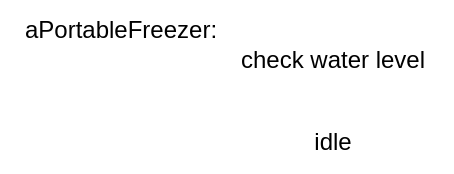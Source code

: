 <mxfile version="25.0.3">
  <diagram name="Page-1" id="HGCCcsvrsybB-u4pb52O">
    <mxGraphModel dx="1050" dy="522" grid="1" gridSize="10" guides="1" tooltips="1" connect="1" arrows="1" fold="1" page="1" pageScale="1" pageWidth="850" pageHeight="1100" math="0" shadow="0">
      <root>
        <mxCell id="0" />
        <mxCell id="1" parent="0" />
        <mxCell id="SGzPiQksyXbseqrnPBhw-1" value="aPortableFreezer:" style="text;html=1;align=center;verticalAlign=middle;resizable=0;points=[];autosize=1;strokeColor=none;fillColor=none;" vertex="1" parent="1">
          <mxGeometry x="100" y="208" width="120" height="30" as="geometry" />
        </mxCell>
        <mxCell id="SGzPiQksyXbseqrnPBhw-2" value="idle" style="text;html=1;align=center;verticalAlign=middle;resizable=0;points=[];autosize=1;strokeColor=none;fillColor=none;" vertex="1" parent="1">
          <mxGeometry x="246" y="264" width="40" height="30" as="geometry" />
        </mxCell>
        <mxCell id="SGzPiQksyXbseqrnPBhw-3" value="check water level" style="text;html=1;align=center;verticalAlign=middle;resizable=0;points=[];autosize=1;strokeColor=none;fillColor=none;" vertex="1" parent="1">
          <mxGeometry x="206" y="223" width="120" height="30" as="geometry" />
        </mxCell>
      </root>
    </mxGraphModel>
  </diagram>
</mxfile>

